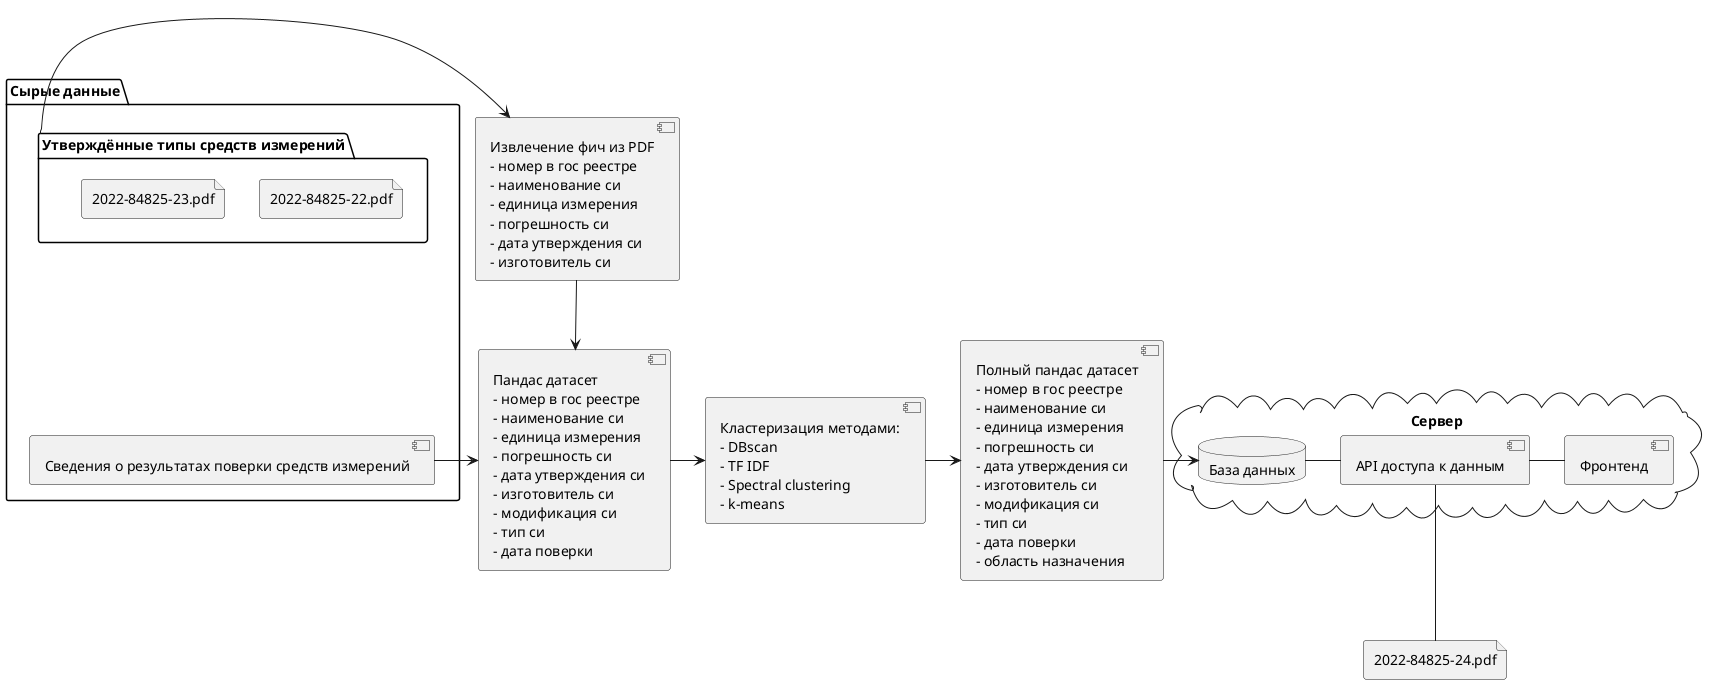 @startuml
'https://plantuml.com/component-diagram

folder "Сырые данные" as raw_data {
    folder "Утверждённые типы средств измерений" as si_type {
        file "2022-84825-22.pdf"
        file "2022-84825-23.pdf"
    }
    component "Сведения о результатах поверки средств измерений" as verification
    si_type -[hidden]- verification
}

component pdf_processor [
    Извлечение фич из PDF
    - номер в гос реестре
    - наименование си
    - единица измерения
    - погрешность си
    - дата утверждения си
    - изготовитель си
]
si_type -> pdf_processor

component pandas_dataset [
    Пандас датасет
    - номер в гос реестре
    - наименование си
    - единица измерения
    - погрешность си
    - дата утверждения си
    - изготовитель си
    - модификация си
    - тип си
    - дата поверки
]

pdf_processor -right-> pandas_dataset
verification -right-> pandas_dataset

component model [
    Кластеризация методами:
    - DBscan
    - TF IDF
    - Spectral clustering
    - k-means
]

component pandas_dataset_with_areas [
    Полный пандас датасет
    - номер в гос реестре
    - наименование си
    - единица измерения
    - погрешность си
    - дата утверждения си
    - изготовитель си
    - модификация си
    - тип си
    - дата поверки
    - область назначения
]

cloud "Сервер" as server {
    database "База данных" as postgres

    component "API доступа к данным" as api
    component "Фронтенд" as frontend
    api -left- postgres
    frontend -left- api
}

pandas_dataset -> model
model -right-> pandas_dataset_with_areas

pandas_dataset_with_areas -right-> postgres

file "2022-84825-24.pdf" as f1
f1 -up- api

@enduml